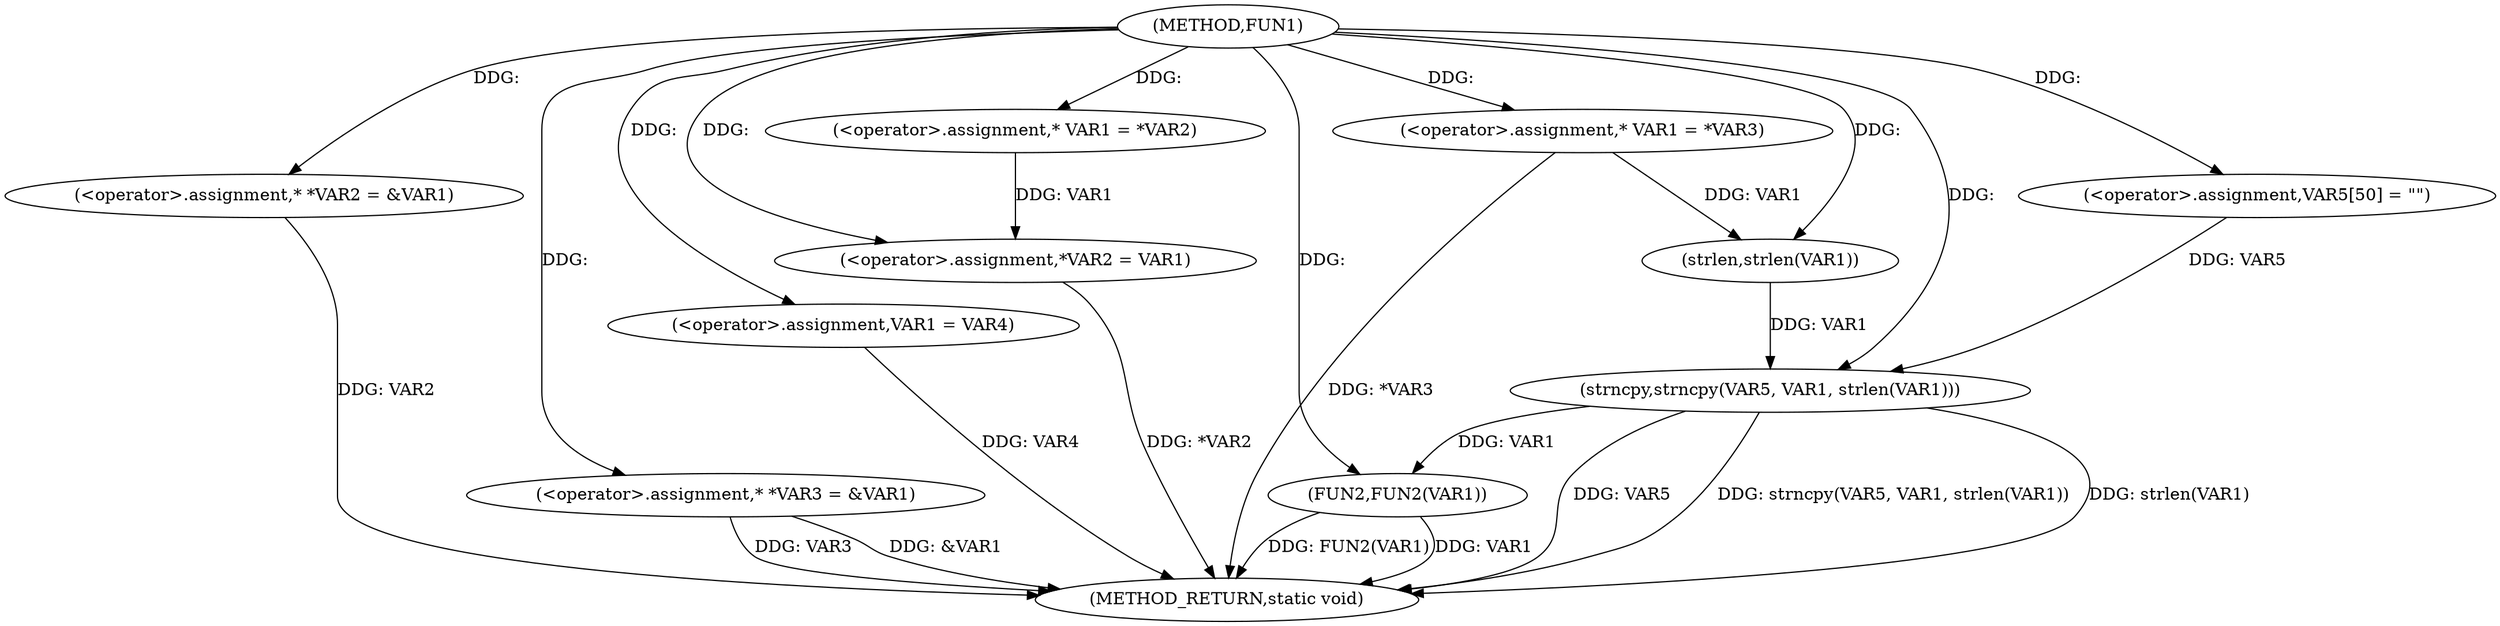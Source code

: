 digraph FUN1 {  
"1000100" [label = "(METHOD,FUN1)" ]
"1000145" [label = "(METHOD_RETURN,static void)" ]
"1000104" [label = "(<operator>.assignment,* *VAR2 = &VAR1)" ]
"1000109" [label = "(<operator>.assignment,* *VAR3 = &VAR1)" ]
"1000114" [label = "(<operator>.assignment,VAR1 = VAR4)" ]
"1000119" [label = "(<operator>.assignment,* VAR1 = *VAR2)" ]
"1000123" [label = "(<operator>.assignment,*VAR2 = VAR1)" ]
"1000129" [label = "(<operator>.assignment,* VAR1 = *VAR3)" ]
"1000135" [label = "(<operator>.assignment,VAR5[50] = \"\")" ]
"1000138" [label = "(strncpy,strncpy(VAR5, VAR1, strlen(VAR1)))" ]
"1000141" [label = "(strlen,strlen(VAR1))" ]
"1000143" [label = "(FUN2,FUN2(VAR1))" ]
  "1000104" -> "1000145"  [ label = "DDG: VAR2"] 
  "1000143" -> "1000145"  [ label = "DDG: FUN2(VAR1)"] 
  "1000138" -> "1000145"  [ label = "DDG: strncpy(VAR5, VAR1, strlen(VAR1))"] 
  "1000138" -> "1000145"  [ label = "DDG: strlen(VAR1)"] 
  "1000138" -> "1000145"  [ label = "DDG: VAR5"] 
  "1000143" -> "1000145"  [ label = "DDG: VAR1"] 
  "1000109" -> "1000145"  [ label = "DDG: VAR3"] 
  "1000109" -> "1000145"  [ label = "DDG: &VAR1"] 
  "1000114" -> "1000145"  [ label = "DDG: VAR4"] 
  "1000129" -> "1000145"  [ label = "DDG: *VAR3"] 
  "1000123" -> "1000145"  [ label = "DDG: *VAR2"] 
  "1000100" -> "1000104"  [ label = "DDG: "] 
  "1000100" -> "1000109"  [ label = "DDG: "] 
  "1000100" -> "1000114"  [ label = "DDG: "] 
  "1000100" -> "1000119"  [ label = "DDG: "] 
  "1000119" -> "1000123"  [ label = "DDG: VAR1"] 
  "1000100" -> "1000123"  [ label = "DDG: "] 
  "1000100" -> "1000129"  [ label = "DDG: "] 
  "1000100" -> "1000135"  [ label = "DDG: "] 
  "1000135" -> "1000138"  [ label = "DDG: VAR5"] 
  "1000100" -> "1000138"  [ label = "DDG: "] 
  "1000141" -> "1000138"  [ label = "DDG: VAR1"] 
  "1000129" -> "1000141"  [ label = "DDG: VAR1"] 
  "1000100" -> "1000141"  [ label = "DDG: "] 
  "1000138" -> "1000143"  [ label = "DDG: VAR1"] 
  "1000100" -> "1000143"  [ label = "DDG: "] 
}
